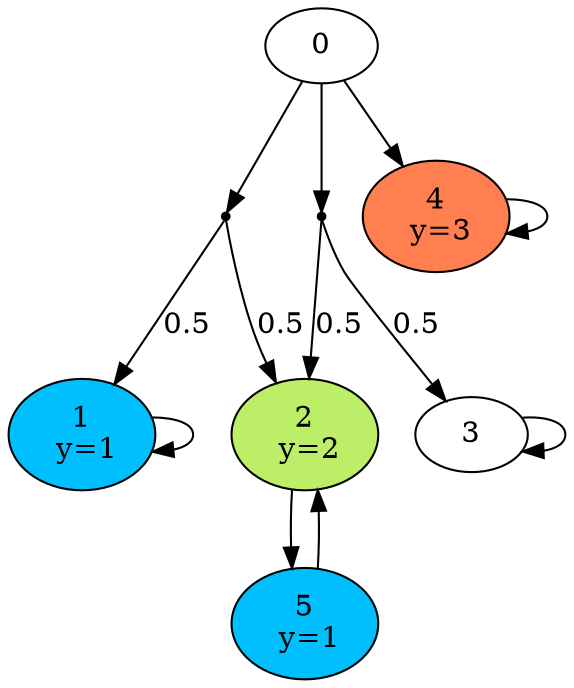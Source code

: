 digraph {
0 [];
0 -> 6;
0 -> 7;
0 -> 4;
1 [fillcolor=deepskyblue, style=filled, label="1\n y=1"];
1 -> 1;
2 [fillcolor=darkolivegreen2, style=filled, label="2\n y=2"];
2 -> 5;
5 [fillcolor=deepskyblue, style=filled, label="5\n y=1"];
3 [];
3 -> 3;
4 [fillcolor=coral, style=filled, label="4\n y=3"];
4 -> 4;
5 -> 2;
6 -> 1 [label="0.5"];
6 -> 2 [label="0.5"];
7 -> 2 [label="0.5"];
7 -> 3 [label="0.5"];
6 [fillcolor=black, style=filled,shape=point];
7 [fillcolor=black, style=filled,shape=point];
}
